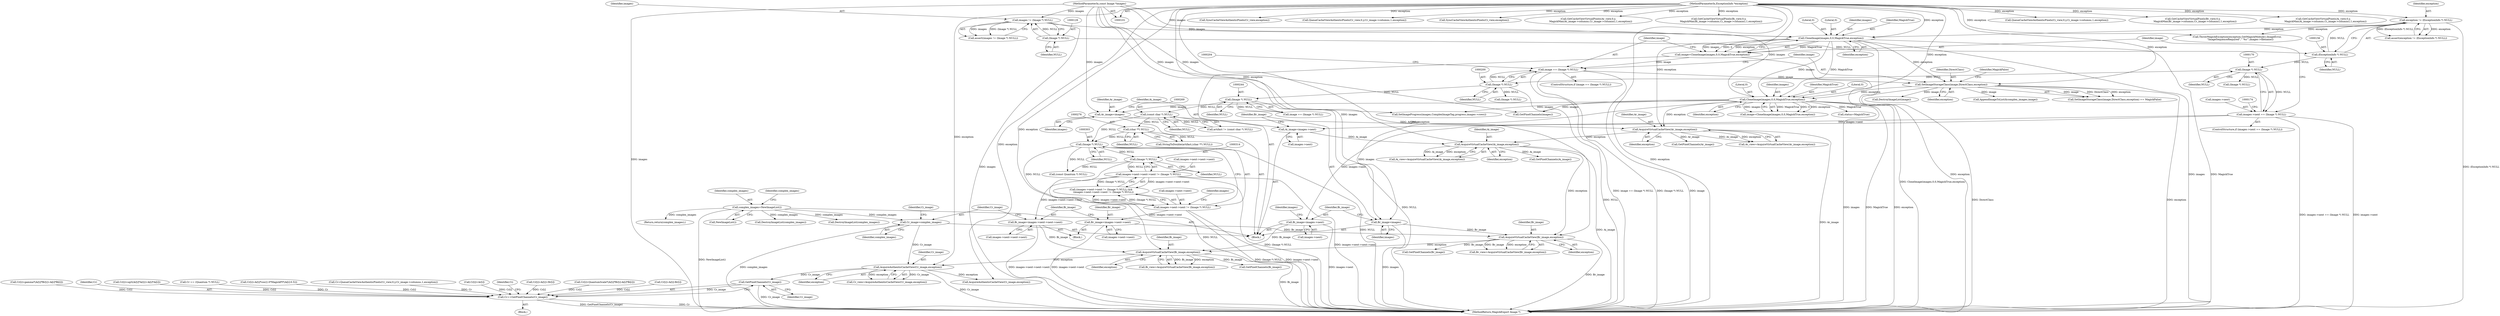 digraph "0_ImageMagick6_7c2c5ba5b8e3a0b2b82f56c71dfab74ed4006df7_0@pointer" {
"1000830" [label="(Call,GetPixelChannels(Cr_image))"];
"1000363" [label="(Call,AcquireAuthenticCacheView(Cr_image,exception))"];
"1000333" [label="(Call,Cr_image=complex_images)"];
"1000225" [label="(Call,complex_images=NewImageList())"];
"1000358" [label="(Call,AcquireVirtualCacheView(Bi_image,exception))"];
"1000289" [label="(Call,Bi_image=images->next)"];
"1000165" [label="(Call,images->next == (Image *) NULL)"];
"1000169" [label="(Call,(Image *) NULL)"];
"1000155" [label="(Call,(ExceptionInfo *) NULL)"];
"1000128" [label="(Call,(Image *) NULL)"];
"1000324" [label="(Call,Bi_image=images->next->next->next)"];
"1000305" [label="(Call,images->next->next->next != (Image *) NULL)"];
"1000313" [label="(Call,(Image *) NULL)"];
"1000302" [label="(Call,(Image *) NULL)"];
"1000275" [label="(Call,(char **) NULL)"];
"1000268" [label="(Call,(const char *) NULL)"];
"1000243" [label="(Call,(Image *) NULL)"];
"1000199" [label="(Call,(Image *) NULL)"];
"1000353" [label="(Call,AcquireVirtualCacheView(Br_image,exception))"];
"1000317" [label="(Call,Br_image=images->next->next)"];
"1000296" [label="(Call,images->next->next != (Image *) NULL)"];
"1000286" [label="(Call,Br_image=images)"];
"1000102" [label="(MethodParameterIn,const Image *images)"];
"1000234" [label="(Call,CloneImage(images,0,0,MagickTrue,exception))"];
"1000190" [label="(Call,CloneImage(images,0,0,MagickTrue,exception))"];
"1000126" [label="(Call,images != (Image *) NULL)"];
"1000153" [label="(Call,exception != (ExceptionInfo *) NULL)"];
"1000104" [label="(MethodParameterIn,ExceptionInfo *exception)"];
"1000208" [label="(Call,SetImageStorageClass(image,DirectClass,exception))"];
"1000197" [label="(Call,image == (Image *) NULL)"];
"1000188" [label="(Call,image=CloneImage(images,0,0,MagickTrue,exception))"];
"1000348" [label="(Call,AcquireVirtualCacheView(Ai_image,exception))"];
"1000281" [label="(Call,Ai_image=images->next)"];
"1000343" [label="(Call,AcquireVirtualCacheView(Ar_image,exception))"];
"1000278" [label="(Call,Ar_image=images)"];
"1000828" [label="(Call,Cr+=GetPixelChannels(Cr_image))"];
"1000789" [label="(Call,Cr[i]=Ar[i]-Br[i])"];
"1000228" [label="(Call,AppendImageToList(&complex_images,image))"];
"1000912" [label="(Call,DestroyImageList(complex_images))"];
"1000364" [label="(Identifier,Cr_image)"];
"1000192" [label="(Literal,0)"];
"1000189" [label="(Identifier,image)"];
"1000249" [label="(Call,DestroyImageList(complex_images))"];
"1000171" [label="(Identifier,NULL)"];
"1000290" [label="(Identifier,Bi_image)"];
"1000169" [label="(Call,(Image *) NULL)"];
"1000193" [label="(Literal,0)"];
"1000212" [label="(Identifier,MagickFalse)"];
"1000296" [label="(Call,images->next->next != (Image *) NULL)"];
"1000348" [label="(Call,AcquireVirtualCacheView(Ai_image,exception))"];
"1000326" [label="(Call,images->next->next->next)"];
"1000313" [label="(Call,(Image *) NULL)"];
"1000316" [label="(Block,)"];
"1000201" [label="(Identifier,NULL)"];
"1000164" [label="(ControlStructure,if (images->next == (Image *) NULL))"];
"1000266" [label="(Call,artifact != (const char *) NULL)"];
"1000620" [label="(Call,Cr[i]=gamma*(Ar[i]*Br[i]+Ai[i]*Bi[i]))"];
"1000356" [label="(Call,Bi_view=AcquireVirtualCacheView(Bi_image,exception))"];
"1000350" [label="(Identifier,exception)"];
"1000209" [label="(Identifier,image)"];
"1000195" [label="(Identifier,exception)"];
"1000319" [label="(Call,images->next->next)"];
"1000226" [label="(Identifier,complex_images)"];
"1000295" [label="(Call,(images->next->next != (Image *) NULL) &&\n      (images->next->next->next != (Image *) NULL))"];
"1000208" [label="(Call,SetImageStorageClass(image,DirectClass,exception))"];
"1000105" [label="(Block,)"];
"1000198" [label="(Identifier,image)"];
"1000829" [label="(Identifier,Cr)"];
"1000831" [label="(Identifier,Cr_image)"];
"1000363" [label="(Call,AcquireAuthenticCacheView(Cr_image,exception))"];
"1000282" [label="(Identifier,Ai_image)"];
"1000125" [label="(Call,assert(images != (Image *) NULL))"];
"1000368" [label="(Call,AcquireAuthenticCacheView(Ci_image,exception))"];
"1000291" [label="(Call,images->next)"];
"1000344" [label="(Identifier,Ar_image)"];
"1000665" [label="(Call,Cr[i]=sqrt(Ar[i]*Ar[i]+Ai[i]*Ai[i]))"];
"1000238" [label="(Identifier,MagickTrue)"];
"1000203" [label="(Call,(Image *) NULL)"];
"1000472" [label="(Call,QueueCacheViewAuthenticPixels(Ci_view,0,y,Ci_image->columns,1,exception))"];
"1000371" [label="(Call,status=MagickTrue)"];
"1000507" [label="(Call,Cr == (Quantum *) NULL)"];
"1000325" [label="(Identifier,Bi_image)"];
"1000243" [label="(Call,(Image *) NULL)"];
"1000153" [label="(Call,exception != (ExceptionInfo *) NULL)"];
"1000355" [label="(Identifier,exception)"];
"1000431" [label="(Call,GetCacheViewVirtualPixels(Br_view,0,y,\n      MagickMax(Br_image->columns,Cr_image->columns),1,exception))"];
"1000365" [label="(Identifier,exception)"];
"1000286" [label="(Call,Br_image=images)"];
"1000750" [label="(Call,Cr[i]=Ar[i]*cos(2.0*MagickPI*(Ai[i]-0.5)))"];
"1000358" [label="(Call,AcquireVirtualCacheView(Bi_image,exception))"];
"1000196" [label="(ControlStructure,if (image == (Image *) NULL))"];
"1000545" [label="(Call,GetPixelChannels(images))"];
"1000822" [label="(Call,GetPixelChannels(Br_image))"];
"1000185" [label="(Call,(Image *) NULL)"];
"1000245" [label="(Identifier,NULL)"];
"1000280" [label="(Identifier,images)"];
"1000166" [label="(Call,images->next)"];
"1000191" [label="(Identifier,images)"];
"1000826" [label="(Call,GetPixelChannels(Bi_image))"];
"1000416" [label="(Call,GetCacheViewVirtualPixels(Ai_view,0,y,\n      MagickMax(Ai_image->columns,Ci_image->columns),1,exception))"];
"1000227" [label="(Call,NewImageList())"];
"1000194" [label="(Identifier,MagickTrue)"];
"1000333" [label="(Call,Cr_image=complex_images)"];
"1000360" [label="(Identifier,exception)"];
"1000847" [label="(Call,SyncCacheViewAuthenticPixels(Cr_view,exception))"];
"1000317" [label="(Call,Br_image=images->next->next)"];
"1000306" [label="(Call,images->next->next->next)"];
"1000270" [label="(Identifier,NULL)"];
"1000341" [label="(Call,Ar_view=AcquireVirtualCacheView(Ar_image,exception))"];
"1000236" [label="(Literal,0)"];
"1000353" [label="(Call,AcquireVirtualCacheView(Br_image,exception))"];
"1000459" [label="(Call,Cr=QueueCacheViewAuthenticPixels(Cr_view,0,y,Cr_image->columns,1,exception))"];
"1000102" [label="(MethodParameterIn,const Image *images)"];
"1000190" [label="(Call,CloneImage(images,0,0,MagickTrue,exception))"];
"1000237" [label="(Literal,0)"];
"1000868" [label="(Call,SetImageProgress(images,ComplexImageTag,progress,images->rows))"];
"1000278" [label="(Call,Ar_image=images)"];
"1000127" [label="(Identifier,images)"];
"1000485" [label="(Call,(const Quantum *) NULL)"];
"1000188" [label="(Call,image=CloneImage(images,0,0,MagickTrue,exception))"];
"1000230" [label="(Identifier,complex_images)"];
"1000283" [label="(Call,images->next)"];
"1000152" [label="(Call,assert(exception != (ExceptionInfo *) NULL))"];
"1000535" [label="(Block,)"];
"1000210" [label="(Identifier,DirectClass)"];
"1000289" [label="(Call,Bi_image=images->next)"];
"1000351" [label="(Call,Br_view=AcquireVirtualCacheView(Br_image,exception))"];
"1000175" [label="(Call,ThrowMagickException(exception,GetMagickModule(),ImageError,\n        \"ImageSequenceRequired\",\"`%s'\",images->filename))"];
"1000235" [label="(Identifier,images)"];
"1000335" [label="(Identifier,complex_images)"];
"1000297" [label="(Call,images->next->next)"];
"1000461" [label="(Call,QueueCacheViewAuthenticPixels(Cr_view,0,y,Cr_image->columns,1,exception))"];
"1000199" [label="(Call,(Image *) NULL)"];
"1000818" [label="(Call,GetPixelChannels(Ai_image))"];
"1000838" [label="(Call,SyncCacheViewAuthenticPixels(Ci_view,exception))"];
"1000359" [label="(Identifier,Bi_image)"];
"1000234" [label="(Call,CloneImage(images,0,0,MagickTrue,exception))"];
"1000287" [label="(Identifier,Br_image)"];
"1000334" [label="(Identifier,Cr_image)"];
"1000157" [label="(Identifier,NULL)"];
"1000207" [label="(Call,SetImageStorageClass(image,DirectClass,exception) == MagickFalse)"];
"1000345" [label="(Identifier,exception)"];
"1000581" [label="(Call,Cr[i]=Ar[i])"];
"1000232" [label="(Call,image=CloneImage(images,0,0,MagickTrue,exception))"];
"1000401" [label="(Call,GetCacheViewVirtualPixels(Ar_view,0,y,\n      MagickMax(Ar_image->columns,Cr_image->columns),1,exception))"];
"1000343" [label="(Call,AcquireVirtualCacheView(Ar_image,exception))"];
"1000126" [label="(Call,images != (Image *) NULL)"];
"1000324" [label="(Call,Bi_image=images->next->next->next)"];
"1000104" [label="(MethodParameterIn,ExceptionInfo *exception)"];
"1000914" [label="(Return,return(complex_images);)"];
"1000154" [label="(Identifier,exception)"];
"1000354" [label="(Identifier,Br_image)"];
"1000828" [label="(Call,Cr+=GetPixelChannels(Cr_image))"];
"1000155" [label="(Call,(ExceptionInfo *) NULL)"];
"1000916" [label="(MethodReturn,MagickExport Image *)"];
"1000833" [label="(Identifier,Ci)"];
"1000128" [label="(Call,(Image *) NULL)"];
"1000273" [label="(Call,StringToDouble(artifact,(char **) NULL))"];
"1000216" [label="(Call,DestroyImageList(image))"];
"1000315" [label="(Identifier,NULL)"];
"1000279" [label="(Identifier,Ar_image)"];
"1000130" [label="(Identifier,NULL)"];
"1000555" [label="(Call,Cr[i]=Ar[i]+Br[i])"];
"1000302" [label="(Call,(Image *) NULL)"];
"1000305" [label="(Call,images->next->next->next != (Image *) NULL)"];
"1000288" [label="(Identifier,images)"];
"1000318" [label="(Identifier,Br_image)"];
"1000830" [label="(Call,GetPixelChannels(Cr_image))"];
"1000304" [label="(Identifier,NULL)"];
"1000268" [label="(Call,(const char *) NULL)"];
"1000275" [label="(Call,(char **) NULL)"];
"1000346" [label="(Call,Ai_view=AcquireVirtualCacheView(Ai_image,exception))"];
"1000197" [label="(Call,image == (Image *) NULL)"];
"1000299" [label="(Identifier,images)"];
"1000814" [label="(Call,GetPixelChannels(Ar_image))"];
"1000165" [label="(Call,images->next == (Image *) NULL)"];
"1000277" [label="(Identifier,NULL)"];
"1000225" [label="(Call,complex_images=NewImageList())"];
"1000281" [label="(Call,Ai_image=images->next)"];
"1000241" [label="(Call,image == (Image *) NULL)"];
"1000705" [label="(Call,Cr[i]=QuantumScale*(Ar[i]*Br[i]-Ai[i]*Bi[i]))"];
"1000309" [label="(Identifier,images)"];
"1000239" [label="(Identifier,exception)"];
"1000446" [label="(Call,GetCacheViewVirtualPixels(Bi_view,0,y,\n      MagickMax(Bi_image->columns,Ci_image->columns),1,exception))"];
"1000349" [label="(Identifier,Ai_image)"];
"1000337" [label="(Identifier,Ci_image)"];
"1000211" [label="(Identifier,exception)"];
"1000361" [label="(Call,Cr_view=AcquireAuthenticCacheView(Cr_image,exception))"];
"1000830" -> "1000828"  [label="AST: "];
"1000830" -> "1000831"  [label="CFG: "];
"1000831" -> "1000830"  [label="AST: "];
"1000828" -> "1000830"  [label="CFG: "];
"1000830" -> "1000916"  [label="DDG: Cr_image"];
"1000830" -> "1000828"  [label="DDG: Cr_image"];
"1000363" -> "1000830"  [label="DDG: Cr_image"];
"1000363" -> "1000361"  [label="AST: "];
"1000363" -> "1000365"  [label="CFG: "];
"1000364" -> "1000363"  [label="AST: "];
"1000365" -> "1000363"  [label="AST: "];
"1000361" -> "1000363"  [label="CFG: "];
"1000363" -> "1000916"  [label="DDG: Cr_image"];
"1000363" -> "1000361"  [label="DDG: Cr_image"];
"1000363" -> "1000361"  [label="DDG: exception"];
"1000333" -> "1000363"  [label="DDG: Cr_image"];
"1000358" -> "1000363"  [label="DDG: exception"];
"1000104" -> "1000363"  [label="DDG: exception"];
"1000363" -> "1000368"  [label="DDG: exception"];
"1000333" -> "1000105"  [label="AST: "];
"1000333" -> "1000335"  [label="CFG: "];
"1000334" -> "1000333"  [label="AST: "];
"1000335" -> "1000333"  [label="AST: "];
"1000337" -> "1000333"  [label="CFG: "];
"1000333" -> "1000916"  [label="DDG: complex_images"];
"1000225" -> "1000333"  [label="DDG: complex_images"];
"1000225" -> "1000105"  [label="AST: "];
"1000225" -> "1000227"  [label="CFG: "];
"1000226" -> "1000225"  [label="AST: "];
"1000227" -> "1000225"  [label="AST: "];
"1000230" -> "1000225"  [label="CFG: "];
"1000225" -> "1000916"  [label="DDG: NewImageList()"];
"1000225" -> "1000249"  [label="DDG: complex_images"];
"1000225" -> "1000912"  [label="DDG: complex_images"];
"1000225" -> "1000914"  [label="DDG: complex_images"];
"1000358" -> "1000356"  [label="AST: "];
"1000358" -> "1000360"  [label="CFG: "];
"1000359" -> "1000358"  [label="AST: "];
"1000360" -> "1000358"  [label="AST: "];
"1000356" -> "1000358"  [label="CFG: "];
"1000358" -> "1000916"  [label="DDG: Bi_image"];
"1000358" -> "1000356"  [label="DDG: Bi_image"];
"1000358" -> "1000356"  [label="DDG: exception"];
"1000289" -> "1000358"  [label="DDG: Bi_image"];
"1000324" -> "1000358"  [label="DDG: Bi_image"];
"1000353" -> "1000358"  [label="DDG: exception"];
"1000104" -> "1000358"  [label="DDG: exception"];
"1000358" -> "1000826"  [label="DDG: Bi_image"];
"1000289" -> "1000105"  [label="AST: "];
"1000289" -> "1000291"  [label="CFG: "];
"1000290" -> "1000289"  [label="AST: "];
"1000291" -> "1000289"  [label="AST: "];
"1000299" -> "1000289"  [label="CFG: "];
"1000289" -> "1000916"  [label="DDG: images->next"];
"1000165" -> "1000289"  [label="DDG: images->next"];
"1000165" -> "1000164"  [label="AST: "];
"1000165" -> "1000169"  [label="CFG: "];
"1000166" -> "1000165"  [label="AST: "];
"1000169" -> "1000165"  [label="AST: "];
"1000174" -> "1000165"  [label="CFG: "];
"1000189" -> "1000165"  [label="CFG: "];
"1000165" -> "1000916"  [label="DDG: images->next"];
"1000165" -> "1000916"  [label="DDG: images->next == (Image *) NULL"];
"1000169" -> "1000165"  [label="DDG: NULL"];
"1000165" -> "1000281"  [label="DDG: images->next"];
"1000169" -> "1000171"  [label="CFG: "];
"1000170" -> "1000169"  [label="AST: "];
"1000171" -> "1000169"  [label="AST: "];
"1000155" -> "1000169"  [label="DDG: NULL"];
"1000169" -> "1000185"  [label="DDG: NULL"];
"1000169" -> "1000199"  [label="DDG: NULL"];
"1000155" -> "1000153"  [label="AST: "];
"1000155" -> "1000157"  [label="CFG: "];
"1000156" -> "1000155"  [label="AST: "];
"1000157" -> "1000155"  [label="AST: "];
"1000153" -> "1000155"  [label="CFG: "];
"1000155" -> "1000153"  [label="DDG: NULL"];
"1000128" -> "1000155"  [label="DDG: NULL"];
"1000128" -> "1000126"  [label="AST: "];
"1000128" -> "1000130"  [label="CFG: "];
"1000129" -> "1000128"  [label="AST: "];
"1000130" -> "1000128"  [label="AST: "];
"1000126" -> "1000128"  [label="CFG: "];
"1000128" -> "1000126"  [label="DDG: NULL"];
"1000324" -> "1000316"  [label="AST: "];
"1000324" -> "1000326"  [label="CFG: "];
"1000325" -> "1000324"  [label="AST: "];
"1000326" -> "1000324"  [label="AST: "];
"1000334" -> "1000324"  [label="CFG: "];
"1000324" -> "1000916"  [label="DDG: images->next->next->next"];
"1000305" -> "1000324"  [label="DDG: images->next->next->next"];
"1000305" -> "1000295"  [label="AST: "];
"1000305" -> "1000313"  [label="CFG: "];
"1000306" -> "1000305"  [label="AST: "];
"1000313" -> "1000305"  [label="AST: "];
"1000295" -> "1000305"  [label="CFG: "];
"1000305" -> "1000916"  [label="DDG: (Image *) NULL"];
"1000305" -> "1000916"  [label="DDG: images->next->next->next"];
"1000305" -> "1000295"  [label="DDG: images->next->next->next"];
"1000305" -> "1000295"  [label="DDG: (Image *) NULL"];
"1000313" -> "1000305"  [label="DDG: NULL"];
"1000313" -> "1000315"  [label="CFG: "];
"1000314" -> "1000313"  [label="AST: "];
"1000315" -> "1000313"  [label="AST: "];
"1000313" -> "1000916"  [label="DDG: NULL"];
"1000302" -> "1000313"  [label="DDG: NULL"];
"1000313" -> "1000485"  [label="DDG: NULL"];
"1000302" -> "1000296"  [label="AST: "];
"1000302" -> "1000304"  [label="CFG: "];
"1000303" -> "1000302"  [label="AST: "];
"1000304" -> "1000302"  [label="AST: "];
"1000296" -> "1000302"  [label="CFG: "];
"1000302" -> "1000916"  [label="DDG: NULL"];
"1000302" -> "1000296"  [label="DDG: NULL"];
"1000275" -> "1000302"  [label="DDG: NULL"];
"1000268" -> "1000302"  [label="DDG: NULL"];
"1000302" -> "1000485"  [label="DDG: NULL"];
"1000275" -> "1000273"  [label="AST: "];
"1000275" -> "1000277"  [label="CFG: "];
"1000276" -> "1000275"  [label="AST: "];
"1000277" -> "1000275"  [label="AST: "];
"1000273" -> "1000275"  [label="CFG: "];
"1000275" -> "1000273"  [label="DDG: NULL"];
"1000268" -> "1000275"  [label="DDG: NULL"];
"1000268" -> "1000266"  [label="AST: "];
"1000268" -> "1000270"  [label="CFG: "];
"1000269" -> "1000268"  [label="AST: "];
"1000270" -> "1000268"  [label="AST: "];
"1000266" -> "1000268"  [label="CFG: "];
"1000268" -> "1000266"  [label="DDG: NULL"];
"1000243" -> "1000268"  [label="DDG: NULL"];
"1000243" -> "1000241"  [label="AST: "];
"1000243" -> "1000245"  [label="CFG: "];
"1000244" -> "1000243"  [label="AST: "];
"1000245" -> "1000243"  [label="AST: "];
"1000241" -> "1000243"  [label="CFG: "];
"1000243" -> "1000916"  [label="DDG: NULL"];
"1000243" -> "1000241"  [label="DDG: NULL"];
"1000199" -> "1000243"  [label="DDG: NULL"];
"1000199" -> "1000197"  [label="AST: "];
"1000199" -> "1000201"  [label="CFG: "];
"1000200" -> "1000199"  [label="AST: "];
"1000201" -> "1000199"  [label="AST: "];
"1000197" -> "1000199"  [label="CFG: "];
"1000199" -> "1000916"  [label="DDG: NULL"];
"1000199" -> "1000197"  [label="DDG: NULL"];
"1000199" -> "1000203"  [label="DDG: NULL"];
"1000353" -> "1000351"  [label="AST: "];
"1000353" -> "1000355"  [label="CFG: "];
"1000354" -> "1000353"  [label="AST: "];
"1000355" -> "1000353"  [label="AST: "];
"1000351" -> "1000353"  [label="CFG: "];
"1000353" -> "1000916"  [label="DDG: Br_image"];
"1000353" -> "1000351"  [label="DDG: Br_image"];
"1000353" -> "1000351"  [label="DDG: exception"];
"1000317" -> "1000353"  [label="DDG: Br_image"];
"1000286" -> "1000353"  [label="DDG: Br_image"];
"1000348" -> "1000353"  [label="DDG: exception"];
"1000104" -> "1000353"  [label="DDG: exception"];
"1000353" -> "1000822"  [label="DDG: Br_image"];
"1000317" -> "1000316"  [label="AST: "];
"1000317" -> "1000319"  [label="CFG: "];
"1000318" -> "1000317"  [label="AST: "];
"1000319" -> "1000317"  [label="AST: "];
"1000325" -> "1000317"  [label="CFG: "];
"1000317" -> "1000916"  [label="DDG: images->next->next"];
"1000296" -> "1000317"  [label="DDG: images->next->next"];
"1000296" -> "1000295"  [label="AST: "];
"1000297" -> "1000296"  [label="AST: "];
"1000309" -> "1000296"  [label="CFG: "];
"1000295" -> "1000296"  [label="CFG: "];
"1000296" -> "1000916"  [label="DDG: (Image *) NULL"];
"1000296" -> "1000916"  [label="DDG: images->next->next"];
"1000296" -> "1000295"  [label="DDG: images->next->next"];
"1000296" -> "1000295"  [label="DDG: (Image *) NULL"];
"1000286" -> "1000105"  [label="AST: "];
"1000286" -> "1000288"  [label="CFG: "];
"1000287" -> "1000286"  [label="AST: "];
"1000288" -> "1000286"  [label="AST: "];
"1000290" -> "1000286"  [label="CFG: "];
"1000286" -> "1000916"  [label="DDG: images"];
"1000102" -> "1000286"  [label="DDG: images"];
"1000234" -> "1000286"  [label="DDG: images"];
"1000102" -> "1000101"  [label="AST: "];
"1000102" -> "1000916"  [label="DDG: images"];
"1000102" -> "1000126"  [label="DDG: images"];
"1000102" -> "1000190"  [label="DDG: images"];
"1000102" -> "1000234"  [label="DDG: images"];
"1000102" -> "1000278"  [label="DDG: images"];
"1000102" -> "1000545"  [label="DDG: images"];
"1000102" -> "1000868"  [label="DDG: images"];
"1000234" -> "1000232"  [label="AST: "];
"1000234" -> "1000239"  [label="CFG: "];
"1000235" -> "1000234"  [label="AST: "];
"1000236" -> "1000234"  [label="AST: "];
"1000237" -> "1000234"  [label="AST: "];
"1000238" -> "1000234"  [label="AST: "];
"1000239" -> "1000234"  [label="AST: "];
"1000232" -> "1000234"  [label="CFG: "];
"1000234" -> "1000916"  [label="DDG: exception"];
"1000234" -> "1000916"  [label="DDG: images"];
"1000234" -> "1000916"  [label="DDG: MagickTrue"];
"1000234" -> "1000232"  [label="DDG: MagickTrue"];
"1000234" -> "1000232"  [label="DDG: 0"];
"1000234" -> "1000232"  [label="DDG: exception"];
"1000234" -> "1000232"  [label="DDG: images"];
"1000190" -> "1000234"  [label="DDG: images"];
"1000190" -> "1000234"  [label="DDG: MagickTrue"];
"1000208" -> "1000234"  [label="DDG: exception"];
"1000104" -> "1000234"  [label="DDG: exception"];
"1000234" -> "1000278"  [label="DDG: images"];
"1000234" -> "1000343"  [label="DDG: exception"];
"1000234" -> "1000371"  [label="DDG: MagickTrue"];
"1000234" -> "1000545"  [label="DDG: images"];
"1000234" -> "1000868"  [label="DDG: images"];
"1000190" -> "1000188"  [label="AST: "];
"1000190" -> "1000195"  [label="CFG: "];
"1000191" -> "1000190"  [label="AST: "];
"1000192" -> "1000190"  [label="AST: "];
"1000193" -> "1000190"  [label="AST: "];
"1000194" -> "1000190"  [label="AST: "];
"1000195" -> "1000190"  [label="AST: "];
"1000188" -> "1000190"  [label="CFG: "];
"1000190" -> "1000916"  [label="DDG: MagickTrue"];
"1000190" -> "1000916"  [label="DDG: exception"];
"1000190" -> "1000916"  [label="DDG: images"];
"1000190" -> "1000188"  [label="DDG: MagickTrue"];
"1000190" -> "1000188"  [label="DDG: images"];
"1000190" -> "1000188"  [label="DDG: 0"];
"1000190" -> "1000188"  [label="DDG: exception"];
"1000126" -> "1000190"  [label="DDG: images"];
"1000153" -> "1000190"  [label="DDG: exception"];
"1000104" -> "1000190"  [label="DDG: exception"];
"1000190" -> "1000208"  [label="DDG: exception"];
"1000126" -> "1000125"  [label="AST: "];
"1000127" -> "1000126"  [label="AST: "];
"1000125" -> "1000126"  [label="CFG: "];
"1000126" -> "1000916"  [label="DDG: images"];
"1000126" -> "1000125"  [label="DDG: images"];
"1000126" -> "1000125"  [label="DDG: (Image *) NULL"];
"1000153" -> "1000152"  [label="AST: "];
"1000154" -> "1000153"  [label="AST: "];
"1000152" -> "1000153"  [label="CFG: "];
"1000153" -> "1000916"  [label="DDG: (ExceptionInfo *) NULL"];
"1000153" -> "1000152"  [label="DDG: exception"];
"1000153" -> "1000152"  [label="DDG: (ExceptionInfo *) NULL"];
"1000104" -> "1000153"  [label="DDG: exception"];
"1000153" -> "1000175"  [label="DDG: exception"];
"1000104" -> "1000101"  [label="AST: "];
"1000104" -> "1000916"  [label="DDG: exception"];
"1000104" -> "1000175"  [label="DDG: exception"];
"1000104" -> "1000208"  [label="DDG: exception"];
"1000104" -> "1000343"  [label="DDG: exception"];
"1000104" -> "1000348"  [label="DDG: exception"];
"1000104" -> "1000368"  [label="DDG: exception"];
"1000104" -> "1000401"  [label="DDG: exception"];
"1000104" -> "1000416"  [label="DDG: exception"];
"1000104" -> "1000431"  [label="DDG: exception"];
"1000104" -> "1000446"  [label="DDG: exception"];
"1000104" -> "1000461"  [label="DDG: exception"];
"1000104" -> "1000472"  [label="DDG: exception"];
"1000104" -> "1000838"  [label="DDG: exception"];
"1000104" -> "1000847"  [label="DDG: exception"];
"1000208" -> "1000207"  [label="AST: "];
"1000208" -> "1000211"  [label="CFG: "];
"1000209" -> "1000208"  [label="AST: "];
"1000210" -> "1000208"  [label="AST: "];
"1000211" -> "1000208"  [label="AST: "];
"1000212" -> "1000208"  [label="CFG: "];
"1000208" -> "1000916"  [label="DDG: DirectClass"];
"1000208" -> "1000916"  [label="DDG: exception"];
"1000208" -> "1000207"  [label="DDG: image"];
"1000208" -> "1000207"  [label="DDG: DirectClass"];
"1000208" -> "1000207"  [label="DDG: exception"];
"1000197" -> "1000208"  [label="DDG: image"];
"1000208" -> "1000216"  [label="DDG: image"];
"1000208" -> "1000228"  [label="DDG: image"];
"1000197" -> "1000196"  [label="AST: "];
"1000198" -> "1000197"  [label="AST: "];
"1000204" -> "1000197"  [label="CFG: "];
"1000209" -> "1000197"  [label="CFG: "];
"1000197" -> "1000916"  [label="DDG: image == (Image *) NULL"];
"1000197" -> "1000916"  [label="DDG: (Image *) NULL"];
"1000197" -> "1000916"  [label="DDG: image"];
"1000188" -> "1000197"  [label="DDG: image"];
"1000188" -> "1000105"  [label="AST: "];
"1000189" -> "1000188"  [label="AST: "];
"1000198" -> "1000188"  [label="CFG: "];
"1000188" -> "1000916"  [label="DDG: CloneImage(images,0,0,MagickTrue,exception)"];
"1000348" -> "1000346"  [label="AST: "];
"1000348" -> "1000350"  [label="CFG: "];
"1000349" -> "1000348"  [label="AST: "];
"1000350" -> "1000348"  [label="AST: "];
"1000346" -> "1000348"  [label="CFG: "];
"1000348" -> "1000916"  [label="DDG: Ai_image"];
"1000348" -> "1000346"  [label="DDG: Ai_image"];
"1000348" -> "1000346"  [label="DDG: exception"];
"1000281" -> "1000348"  [label="DDG: Ai_image"];
"1000343" -> "1000348"  [label="DDG: exception"];
"1000348" -> "1000818"  [label="DDG: Ai_image"];
"1000281" -> "1000105"  [label="AST: "];
"1000281" -> "1000283"  [label="CFG: "];
"1000282" -> "1000281"  [label="AST: "];
"1000283" -> "1000281"  [label="AST: "];
"1000287" -> "1000281"  [label="CFG: "];
"1000343" -> "1000341"  [label="AST: "];
"1000343" -> "1000345"  [label="CFG: "];
"1000344" -> "1000343"  [label="AST: "];
"1000345" -> "1000343"  [label="AST: "];
"1000341" -> "1000343"  [label="CFG: "];
"1000343" -> "1000916"  [label="DDG: Ar_image"];
"1000343" -> "1000341"  [label="DDG: Ar_image"];
"1000343" -> "1000341"  [label="DDG: exception"];
"1000278" -> "1000343"  [label="DDG: Ar_image"];
"1000343" -> "1000814"  [label="DDG: Ar_image"];
"1000278" -> "1000105"  [label="AST: "];
"1000278" -> "1000280"  [label="CFG: "];
"1000279" -> "1000278"  [label="AST: "];
"1000280" -> "1000278"  [label="AST: "];
"1000282" -> "1000278"  [label="CFG: "];
"1000828" -> "1000535"  [label="AST: "];
"1000829" -> "1000828"  [label="AST: "];
"1000833" -> "1000828"  [label="CFG: "];
"1000828" -> "1000916"  [label="DDG: Cr"];
"1000828" -> "1000916"  [label="DDG: GetPixelChannels(Cr_image)"];
"1000620" -> "1000828"  [label="DDG: Cr[i]"];
"1000789" -> "1000828"  [label="DDG: Cr[i]"];
"1000555" -> "1000828"  [label="DDG: Cr[i]"];
"1000705" -> "1000828"  [label="DDG: Cr[i]"];
"1000581" -> "1000828"  [label="DDG: Cr[i]"];
"1000665" -> "1000828"  [label="DDG: Cr[i]"];
"1000507" -> "1000828"  [label="DDG: Cr"];
"1000750" -> "1000828"  [label="DDG: Cr[i]"];
"1000459" -> "1000828"  [label="DDG: Cr"];
}
